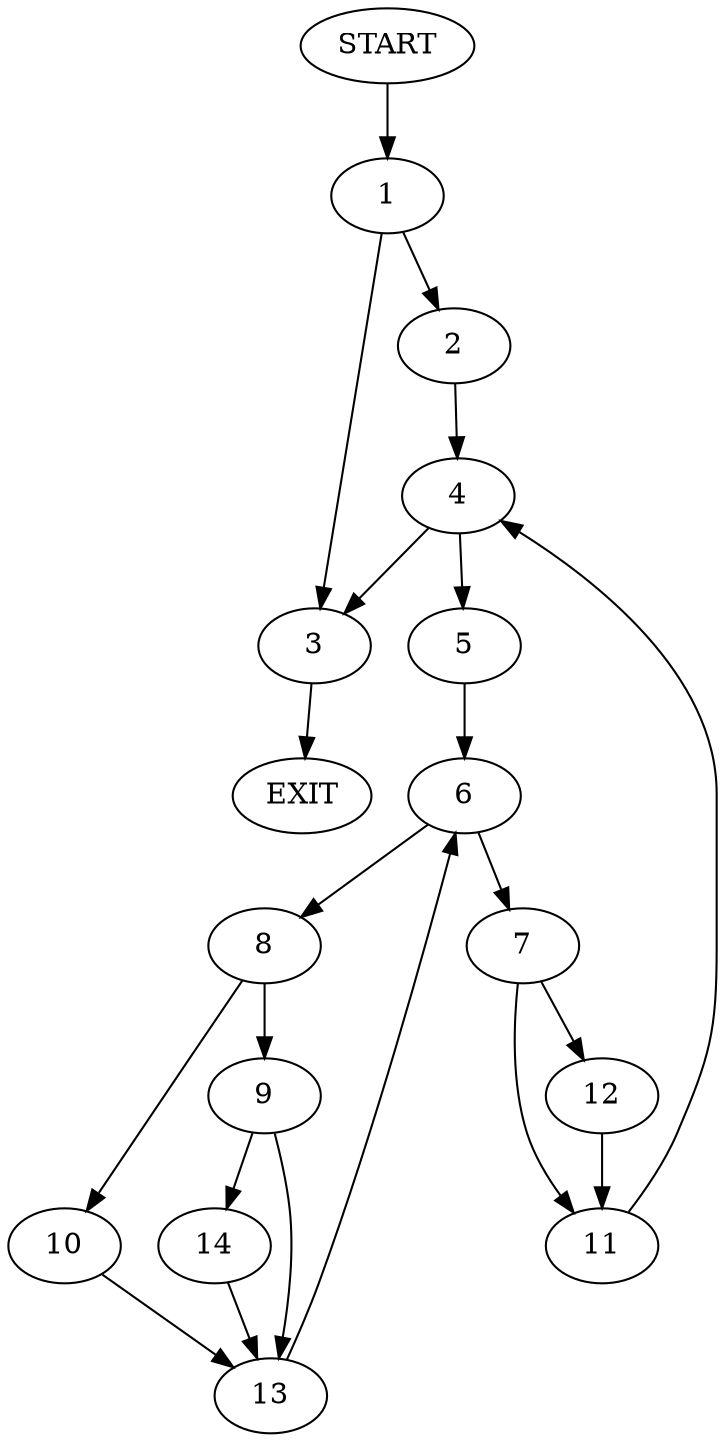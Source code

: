 digraph {
0 [label="START"]
15 [label="EXIT"]
0 -> 1
1 -> 2
1 -> 3
3 -> 15
2 -> 4
4 -> 5
4 -> 3
5 -> 6
6 -> 7
6 -> 8
8 -> 9
8 -> 10
7 -> 11
7 -> 12
9 -> 13
9 -> 14
10 -> 13
13 -> 6
14 -> 13
12 -> 11
11 -> 4
}
